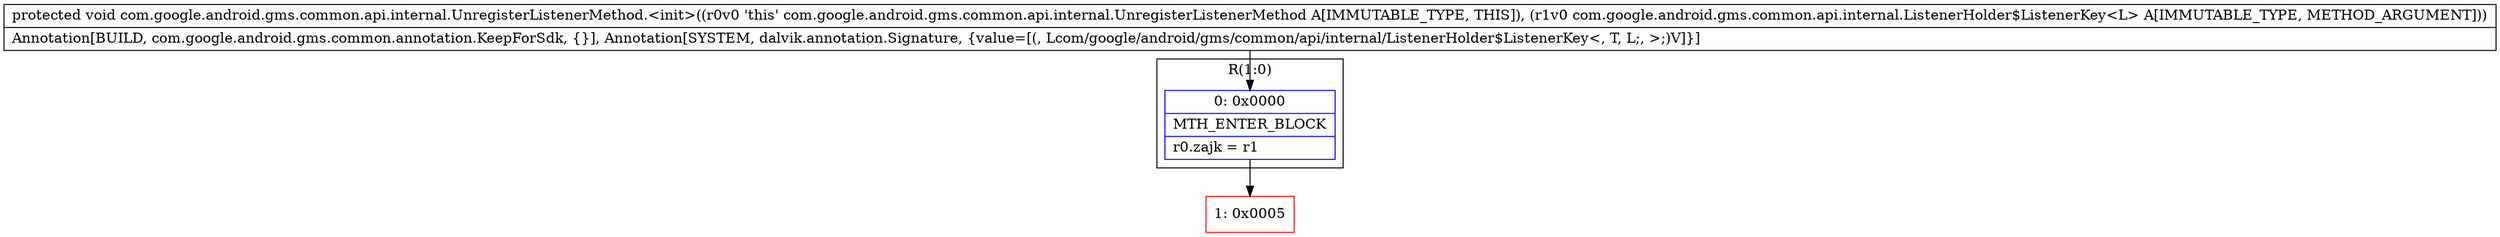 digraph "CFG forcom.google.android.gms.common.api.internal.UnregisterListenerMethod.\<init\>(Lcom\/google\/android\/gms\/common\/api\/internal\/ListenerHolder$ListenerKey;)V" {
subgraph cluster_Region_1620137552 {
label = "R(1:0)";
node [shape=record,color=blue];
Node_0 [shape=record,label="{0\:\ 0x0000|MTH_ENTER_BLOCK\l|r0.zajk = r1\l}"];
}
Node_1 [shape=record,color=red,label="{1\:\ 0x0005}"];
MethodNode[shape=record,label="{protected void com.google.android.gms.common.api.internal.UnregisterListenerMethod.\<init\>((r0v0 'this' com.google.android.gms.common.api.internal.UnregisterListenerMethod A[IMMUTABLE_TYPE, THIS]), (r1v0 com.google.android.gms.common.api.internal.ListenerHolder$ListenerKey\<L\> A[IMMUTABLE_TYPE, METHOD_ARGUMENT]))  | Annotation[BUILD, com.google.android.gms.common.annotation.KeepForSdk, \{\}], Annotation[SYSTEM, dalvik.annotation.Signature, \{value=[(, Lcom\/google\/android\/gms\/common\/api\/internal\/ListenerHolder$ListenerKey\<, T, L;, \>;)V]\}]\l}"];
MethodNode -> Node_0;
Node_0 -> Node_1;
}

